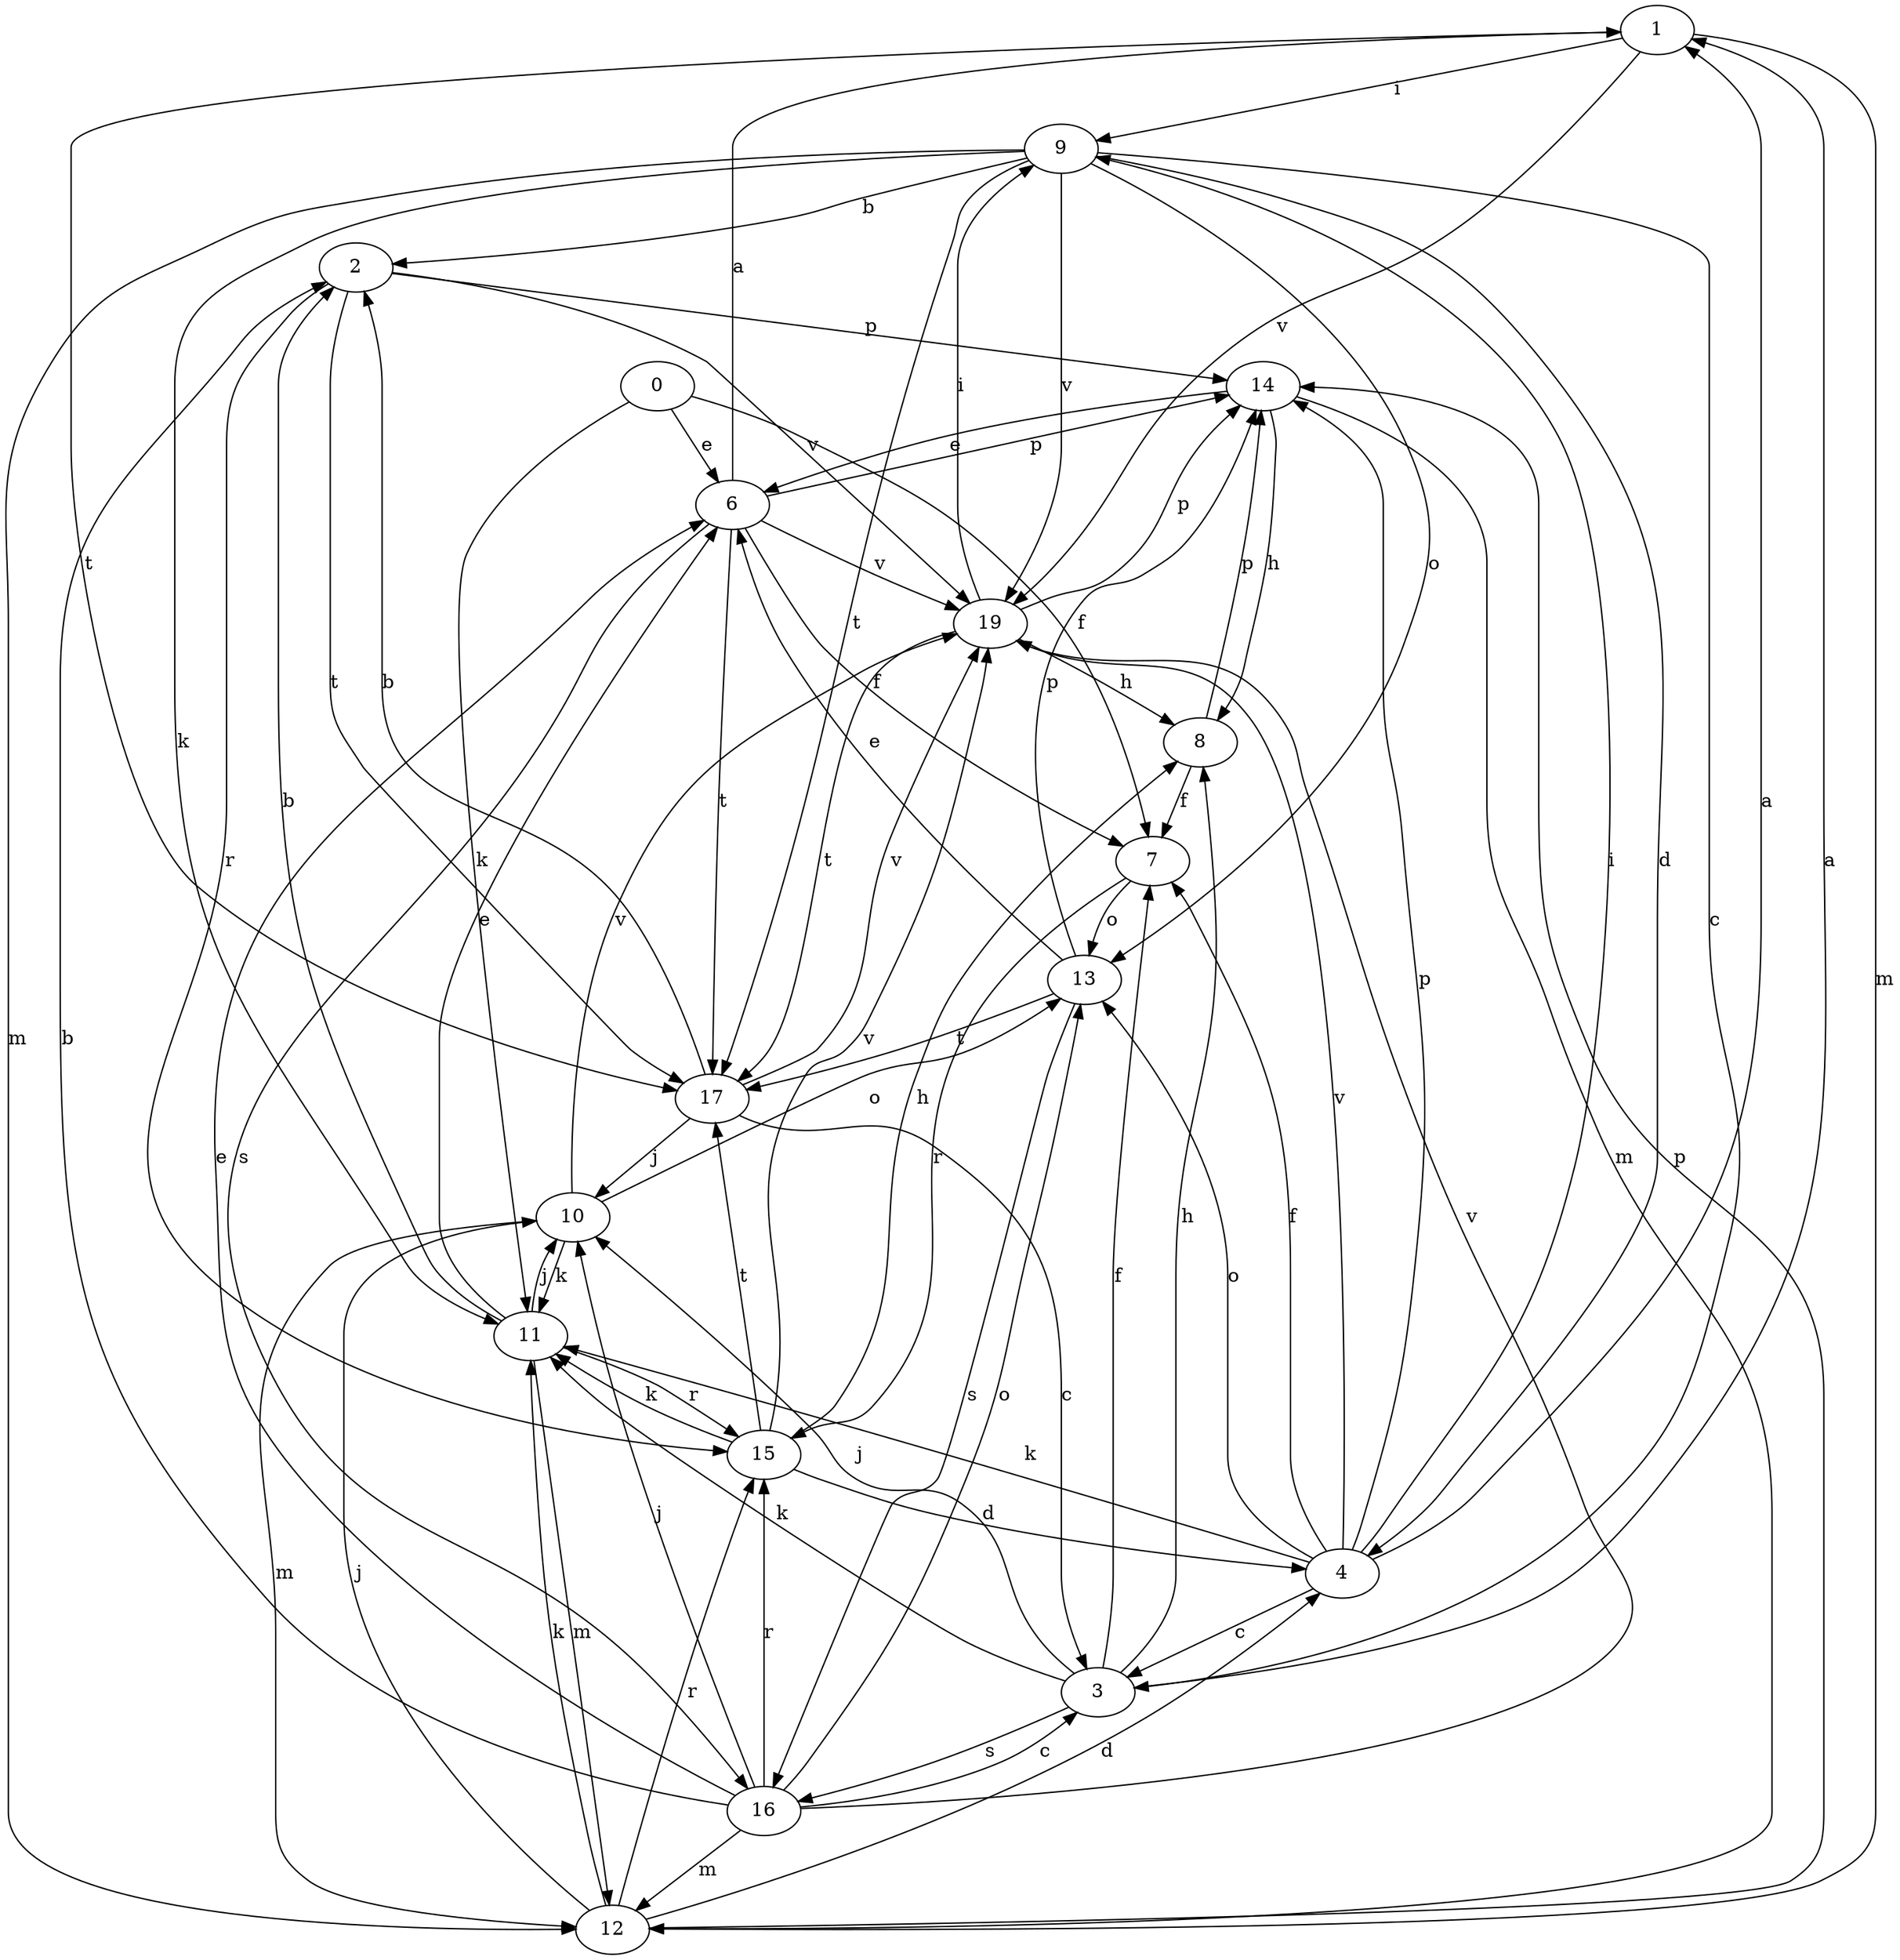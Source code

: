 strict digraph  {
1;
2;
3;
4;
6;
7;
8;
9;
10;
11;
12;
13;
14;
15;
16;
17;
0;
19;
1 -> 9  [label=i];
1 -> 12  [label=m];
1 -> 17  [label=t];
1 -> 19  [label=v];
2 -> 14  [label=p];
2 -> 15  [label=r];
2 -> 17  [label=t];
2 -> 19  [label=v];
3 -> 1  [label=a];
3 -> 7  [label=f];
3 -> 8  [label=h];
3 -> 10  [label=j];
3 -> 11  [label=k];
3 -> 16  [label=s];
4 -> 1  [label=a];
4 -> 3  [label=c];
4 -> 7  [label=f];
4 -> 9  [label=i];
4 -> 11  [label=k];
4 -> 13  [label=o];
4 -> 14  [label=p];
4 -> 19  [label=v];
6 -> 1  [label=a];
6 -> 7  [label=f];
6 -> 14  [label=p];
6 -> 16  [label=s];
6 -> 17  [label=t];
6 -> 19  [label=v];
7 -> 13  [label=o];
7 -> 15  [label=r];
8 -> 7  [label=f];
8 -> 14  [label=p];
9 -> 2  [label=b];
9 -> 3  [label=c];
9 -> 4  [label=d];
9 -> 11  [label=k];
9 -> 12  [label=m];
9 -> 13  [label=o];
9 -> 17  [label=t];
9 -> 19  [label=v];
10 -> 11  [label=k];
10 -> 12  [label=m];
10 -> 13  [label=o];
10 -> 19  [label=v];
11 -> 2  [label=b];
11 -> 6  [label=e];
11 -> 10  [label=j];
11 -> 12  [label=m];
11 -> 15  [label=r];
12 -> 4  [label=d];
12 -> 10  [label=j];
12 -> 11  [label=k];
12 -> 14  [label=p];
12 -> 15  [label=r];
13 -> 6  [label=e];
13 -> 14  [label=p];
13 -> 16  [label=s];
13 -> 17  [label=t];
14 -> 6  [label=e];
14 -> 8  [label=h];
14 -> 12  [label=m];
15 -> 4  [label=d];
15 -> 8  [label=h];
15 -> 11  [label=k];
15 -> 17  [label=t];
15 -> 19  [label=v];
16 -> 2  [label=b];
16 -> 3  [label=c];
16 -> 6  [label=e];
16 -> 10  [label=j];
16 -> 12  [label=m];
16 -> 13  [label=o];
16 -> 15  [label=r];
16 -> 19  [label=v];
17 -> 2  [label=b];
17 -> 3  [label=c];
17 -> 10  [label=j];
17 -> 19  [label=v];
0 -> 6  [label=e];
0 -> 7  [label=f];
0 -> 11  [label=k];
19 -> 8  [label=h];
19 -> 9  [label=i];
19 -> 14  [label=p];
19 -> 17  [label=t];
}
